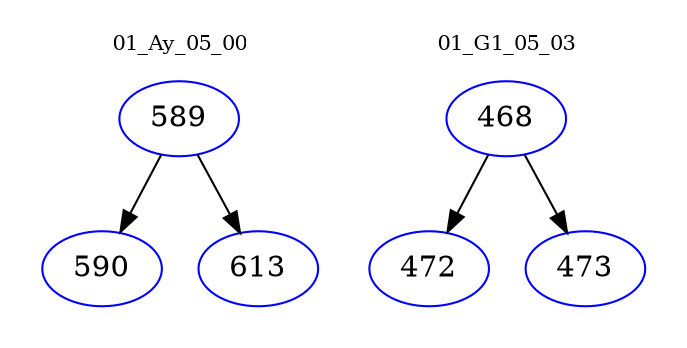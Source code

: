 digraph{
subgraph cluster_0 {
color = white
label = "01_Ay_05_00";
fontsize=10;
T0_589 [label="589", color="blue"]
T0_589 -> T0_590 [color="black"]
T0_590 [label="590", color="blue"]
T0_589 -> T0_613 [color="black"]
T0_613 [label="613", color="blue"]
}
subgraph cluster_1 {
color = white
label = "01_G1_05_03";
fontsize=10;
T1_468 [label="468", color="blue"]
T1_468 -> T1_472 [color="black"]
T1_472 [label="472", color="blue"]
T1_468 -> T1_473 [color="black"]
T1_473 [label="473", color="blue"]
}
}
